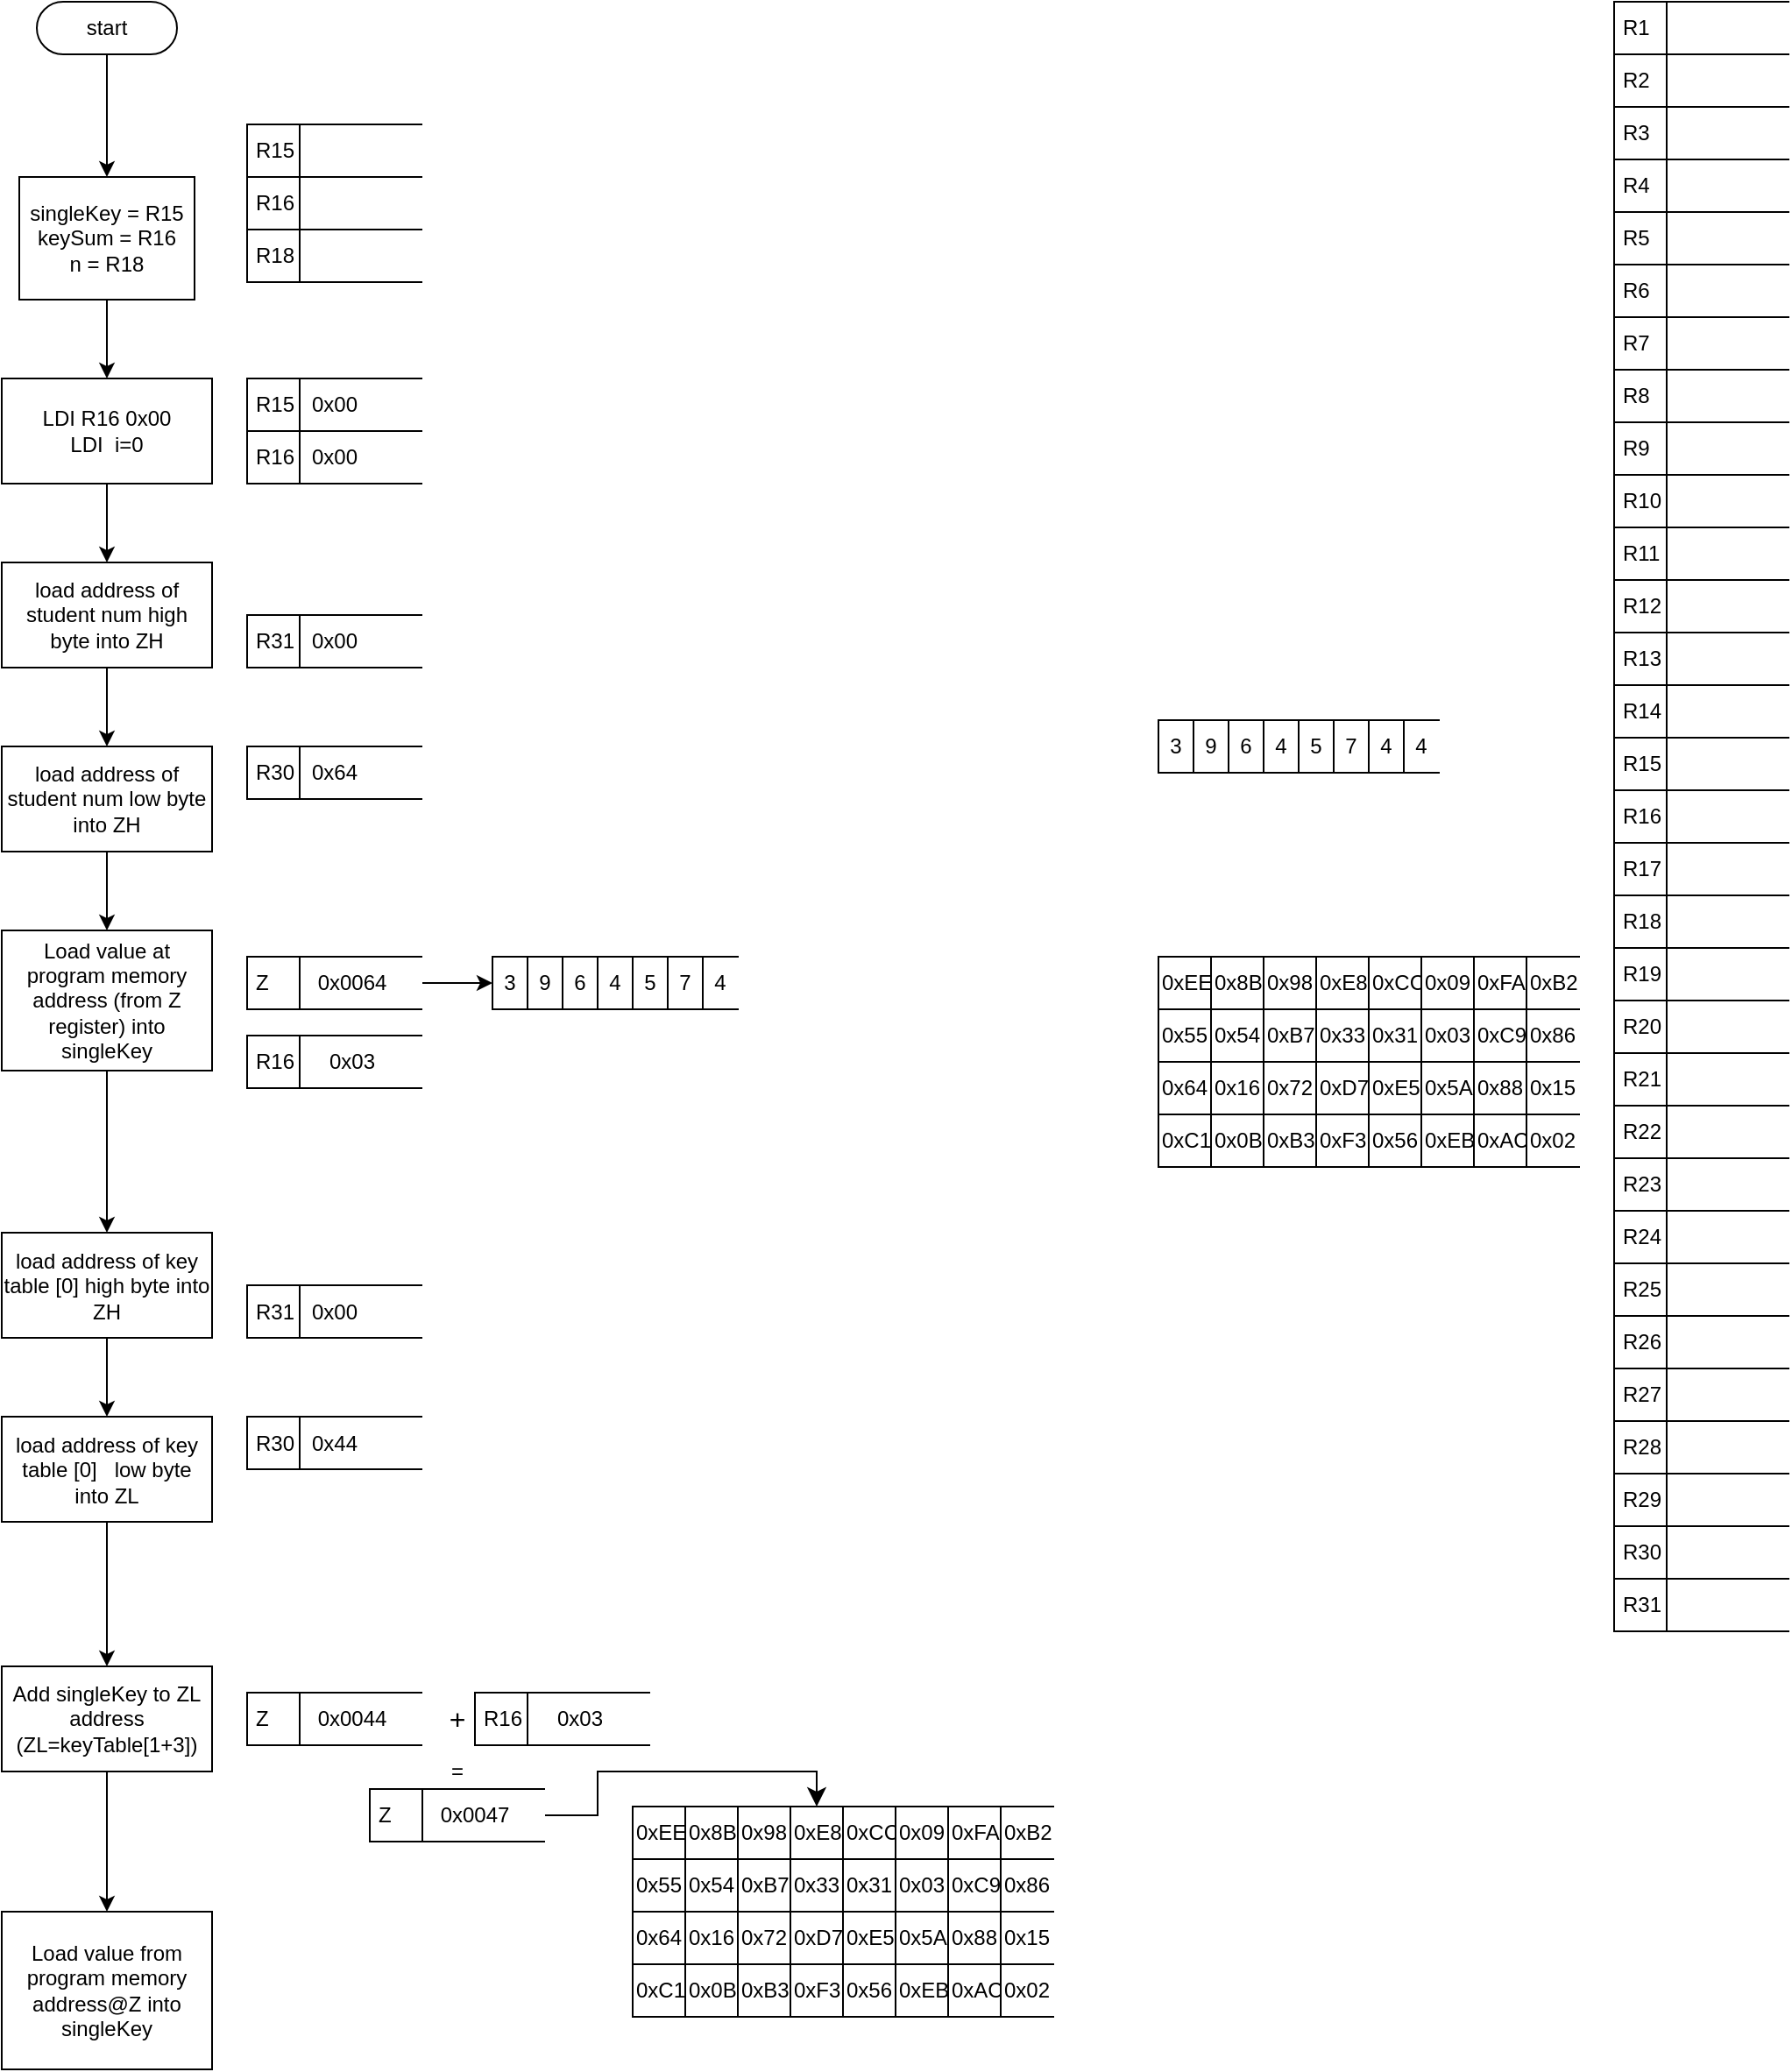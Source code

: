 <mxfile version="24.7.6">
  <diagram id="yPxyJZ8AM_hMuL3Unpa9" name="complex gitflow">
    <mxGraphModel dx="549" dy="811" grid="1" gridSize="10" guides="1" tooltips="1" connect="1" arrows="1" fold="1" page="1" pageScale="1" pageWidth="1100" pageHeight="850" math="0" shadow="0">
      <root>
        <mxCell id="0" />
        <mxCell id="1" parent="0" />
        <mxCell id="ZqO9aC7JYhHN-Veu2SgB-3" style="edgeStyle=orthogonalEdgeStyle;rounded=0;orthogonalLoop=1;jettySize=auto;html=1;entryX=0.5;entryY=0;entryDx=0;entryDy=0;" edge="1" parent="1" source="ZqO9aC7JYhHN-Veu2SgB-1" target="ZqO9aC7JYhHN-Veu2SgB-2">
          <mxGeometry relative="1" as="geometry" />
        </mxCell>
        <mxCell id="ZqO9aC7JYhHN-Veu2SgB-1" value="&lt;div&gt;start&lt;/div&gt;" style="html=1;dashed=0;whiteSpace=wrap;shape=mxgraph.dfd.start" vertex="1" parent="1">
          <mxGeometry x="120" y="40" width="80" height="30" as="geometry" />
        </mxCell>
        <mxCell id="ZqO9aC7JYhHN-Veu2SgB-43" value="" style="edgeStyle=orthogonalEdgeStyle;rounded=0;orthogonalLoop=1;jettySize=auto;html=1;" edge="1" parent="1" source="ZqO9aC7JYhHN-Veu2SgB-2" target="ZqO9aC7JYhHN-Veu2SgB-42">
          <mxGeometry relative="1" as="geometry" />
        </mxCell>
        <mxCell id="ZqO9aC7JYhHN-Veu2SgB-2" value="&lt;div&gt;singleKey = R15&lt;br&gt;&lt;/div&gt;&lt;div&gt;keySum = R16&lt;/div&gt;&lt;div&gt;n = R18&lt;br&gt;&lt;/div&gt;" style="html=1;dashed=0;whiteSpace=wrap;" vertex="1" parent="1">
          <mxGeometry x="110" y="140" width="100" height="70" as="geometry" />
        </mxCell>
        <mxCell id="ZqO9aC7JYhHN-Veu2SgB-4" value="&lt;div&gt;R1&lt;span style=&quot;white-space: pre;&quot;&gt;&#x9;&lt;/span&gt;&lt;/div&gt;" style="html=1;dashed=0;whiteSpace=wrap;shape=mxgraph.dfd.dataStoreID;align=left;spacingLeft=3;points=[[0,0],[0.5,0],[1,0],[0,0.5],[1,0.5],[0,1],[0.5,1],[1,1]];" vertex="1" parent="1">
          <mxGeometry x="1020" y="40" width="100" height="30" as="geometry" />
        </mxCell>
        <mxCell id="ZqO9aC7JYhHN-Veu2SgB-5" value="&lt;div&gt;R2&lt;/div&gt;" style="html=1;dashed=0;whiteSpace=wrap;shape=mxgraph.dfd.dataStoreID;align=left;spacingLeft=3;points=[[0,0],[0.5,0],[1,0],[0,0.5],[1,0.5],[0,1],[0.5,1],[1,1]];" vertex="1" parent="1">
          <mxGeometry x="1020" y="70" width="100" height="30" as="geometry" />
        </mxCell>
        <mxCell id="ZqO9aC7JYhHN-Veu2SgB-6" value="R3" style="html=1;dashed=0;whiteSpace=wrap;shape=mxgraph.dfd.dataStoreID;align=left;spacingLeft=3;points=[[0,0],[0.5,0],[1,0],[0,0.5],[1,0.5],[0,1],[0.5,1],[1,1]];" vertex="1" parent="1">
          <mxGeometry x="1020" y="100" width="100" height="30" as="geometry" />
        </mxCell>
        <mxCell id="ZqO9aC7JYhHN-Veu2SgB-7" value="R4" style="html=1;dashed=0;whiteSpace=wrap;shape=mxgraph.dfd.dataStoreID;align=left;spacingLeft=3;points=[[0,0],[0.5,0],[1,0],[0,0.5],[1,0.5],[0,1],[0.5,1],[1,1]];" vertex="1" parent="1">
          <mxGeometry x="1020" y="130" width="100" height="30" as="geometry" />
        </mxCell>
        <mxCell id="ZqO9aC7JYhHN-Veu2SgB-8" value="R5" style="html=1;dashed=0;whiteSpace=wrap;shape=mxgraph.dfd.dataStoreID;align=left;spacingLeft=3;points=[[0,0],[0.5,0],[1,0],[0,0.5],[1,0.5],[0,1],[0.5,1],[1,1]];" vertex="1" parent="1">
          <mxGeometry x="1020" y="160" width="100" height="30" as="geometry" />
        </mxCell>
        <mxCell id="ZqO9aC7JYhHN-Veu2SgB-9" value="R6" style="html=1;dashed=0;whiteSpace=wrap;shape=mxgraph.dfd.dataStoreID;align=left;spacingLeft=3;points=[[0,0],[0.5,0],[1,0],[0,0.5],[1,0.5],[0,1],[0.5,1],[1,1]];" vertex="1" parent="1">
          <mxGeometry x="1020" y="190" width="100" height="30" as="geometry" />
        </mxCell>
        <mxCell id="ZqO9aC7JYhHN-Veu2SgB-12" value="R7" style="html=1;dashed=0;whiteSpace=wrap;shape=mxgraph.dfd.dataStoreID;align=left;spacingLeft=3;points=[[0,0],[0.5,0],[1,0],[0,0.5],[1,0.5],[0,1],[0.5,1],[1,1]];" vertex="1" parent="1">
          <mxGeometry x="1020" y="220" width="100" height="30" as="geometry" />
        </mxCell>
        <mxCell id="ZqO9aC7JYhHN-Veu2SgB-13" value="R8" style="html=1;dashed=0;whiteSpace=wrap;shape=mxgraph.dfd.dataStoreID;align=left;spacingLeft=3;points=[[0,0],[0.5,0],[1,0],[0,0.5],[1,0.5],[0,1],[0.5,1],[1,1]];" vertex="1" parent="1">
          <mxGeometry x="1020" y="250" width="100" height="30" as="geometry" />
        </mxCell>
        <mxCell id="ZqO9aC7JYhHN-Veu2SgB-14" value="R9" style="html=1;dashed=0;whiteSpace=wrap;shape=mxgraph.dfd.dataStoreID;align=left;spacingLeft=3;points=[[0,0],[0.5,0],[1,0],[0,0.5],[1,0.5],[0,1],[0.5,1],[1,1]];" vertex="1" parent="1">
          <mxGeometry x="1020" y="280" width="100" height="30" as="geometry" />
        </mxCell>
        <mxCell id="ZqO9aC7JYhHN-Veu2SgB-15" value="R10" style="html=1;dashed=0;whiteSpace=wrap;shape=mxgraph.dfd.dataStoreID;align=left;spacingLeft=3;points=[[0,0],[0.5,0],[1,0],[0,0.5],[1,0.5],[0,1],[0.5,1],[1,1]];" vertex="1" parent="1">
          <mxGeometry x="1020" y="310" width="100" height="30" as="geometry" />
        </mxCell>
        <mxCell id="ZqO9aC7JYhHN-Veu2SgB-16" value="R11" style="html=1;dashed=0;whiteSpace=wrap;shape=mxgraph.dfd.dataStoreID;align=left;spacingLeft=3;points=[[0,0],[0.5,0],[1,0],[0,0.5],[1,0.5],[0,1],[0.5,1],[1,1]];" vertex="1" parent="1">
          <mxGeometry x="1020" y="340" width="100" height="30" as="geometry" />
        </mxCell>
        <mxCell id="ZqO9aC7JYhHN-Veu2SgB-17" value="R12" style="html=1;dashed=0;whiteSpace=wrap;shape=mxgraph.dfd.dataStoreID;align=left;spacingLeft=3;points=[[0,0],[0.5,0],[1,0],[0,0.5],[1,0.5],[0,1],[0.5,1],[1,1]];" vertex="1" parent="1">
          <mxGeometry x="1020" y="370" width="100" height="30" as="geometry" />
        </mxCell>
        <mxCell id="ZqO9aC7JYhHN-Veu2SgB-18" value="R13" style="html=1;dashed=0;whiteSpace=wrap;shape=mxgraph.dfd.dataStoreID;align=left;spacingLeft=3;points=[[0,0],[0.5,0],[1,0],[0,0.5],[1,0.5],[0,1],[0.5,1],[1,1]];" vertex="1" parent="1">
          <mxGeometry x="1020" y="400" width="100" height="30" as="geometry" />
        </mxCell>
        <mxCell id="ZqO9aC7JYhHN-Veu2SgB-19" value="R14" style="html=1;dashed=0;whiteSpace=wrap;shape=mxgraph.dfd.dataStoreID;align=left;spacingLeft=3;points=[[0,0],[0.5,0],[1,0],[0,0.5],[1,0.5],[0,1],[0.5,1],[1,1]];" vertex="1" parent="1">
          <mxGeometry x="1020" y="430" width="100" height="30" as="geometry" />
        </mxCell>
        <mxCell id="ZqO9aC7JYhHN-Veu2SgB-20" value="R15" style="html=1;dashed=0;whiteSpace=wrap;shape=mxgraph.dfd.dataStoreID;align=left;spacingLeft=3;points=[[0,0],[0.5,0],[1,0],[0,0.5],[1,0.5],[0,1],[0.5,1],[1,1]];" vertex="1" parent="1">
          <mxGeometry x="1020" y="460" width="100" height="30" as="geometry" />
        </mxCell>
        <mxCell id="ZqO9aC7JYhHN-Veu2SgB-21" value="R16" style="html=1;dashed=0;whiteSpace=wrap;shape=mxgraph.dfd.dataStoreID;align=left;spacingLeft=3;points=[[0,0],[0.5,0],[1,0],[0,0.5],[1,0.5],[0,1],[0.5,1],[1,1]];" vertex="1" parent="1">
          <mxGeometry x="1020" y="490" width="100" height="30" as="geometry" />
        </mxCell>
        <mxCell id="ZqO9aC7JYhHN-Veu2SgB-22" value="R17" style="html=1;dashed=0;whiteSpace=wrap;shape=mxgraph.dfd.dataStoreID;align=left;spacingLeft=3;points=[[0,0],[0.5,0],[1,0],[0,0.5],[1,0.5],[0,1],[0.5,1],[1,1]];" vertex="1" parent="1">
          <mxGeometry x="1020" y="520" width="100" height="30" as="geometry" />
        </mxCell>
        <mxCell id="ZqO9aC7JYhHN-Veu2SgB-23" value="R18" style="html=1;dashed=0;whiteSpace=wrap;shape=mxgraph.dfd.dataStoreID;align=left;spacingLeft=3;points=[[0,0],[0.5,0],[1,0],[0,0.5],[1,0.5],[0,1],[0.5,1],[1,1]];" vertex="1" parent="1">
          <mxGeometry x="1020" y="550" width="100" height="30" as="geometry" />
        </mxCell>
        <mxCell id="ZqO9aC7JYhHN-Veu2SgB-24" value="R19" style="html=1;dashed=0;whiteSpace=wrap;shape=mxgraph.dfd.dataStoreID;align=left;spacingLeft=3;points=[[0,0],[0.5,0],[1,0],[0,0.5],[1,0.5],[0,1],[0.5,1],[1,1]];" vertex="1" parent="1">
          <mxGeometry x="1020" y="580" width="100" height="30" as="geometry" />
        </mxCell>
        <mxCell id="ZqO9aC7JYhHN-Veu2SgB-25" value="R20" style="html=1;dashed=0;whiteSpace=wrap;shape=mxgraph.dfd.dataStoreID;align=left;spacingLeft=3;points=[[0,0],[0.5,0],[1,0],[0,0.5],[1,0.5],[0,1],[0.5,1],[1,1]];" vertex="1" parent="1">
          <mxGeometry x="1020" y="610" width="100" height="30" as="geometry" />
        </mxCell>
        <mxCell id="ZqO9aC7JYhHN-Veu2SgB-26" value="R21" style="html=1;dashed=0;whiteSpace=wrap;shape=mxgraph.dfd.dataStoreID;align=left;spacingLeft=3;points=[[0,0],[0.5,0],[1,0],[0,0.5],[1,0.5],[0,1],[0.5,1],[1,1]];" vertex="1" parent="1">
          <mxGeometry x="1020" y="640" width="100" height="30" as="geometry" />
        </mxCell>
        <mxCell id="ZqO9aC7JYhHN-Veu2SgB-27" value="R22" style="html=1;dashed=0;whiteSpace=wrap;shape=mxgraph.dfd.dataStoreID;align=left;spacingLeft=3;points=[[0,0],[0.5,0],[1,0],[0,0.5],[1,0.5],[0,1],[0.5,1],[1,1]];" vertex="1" parent="1">
          <mxGeometry x="1020" y="670" width="100" height="30" as="geometry" />
        </mxCell>
        <mxCell id="ZqO9aC7JYhHN-Veu2SgB-28" value="R23" style="html=1;dashed=0;whiteSpace=wrap;shape=mxgraph.dfd.dataStoreID;align=left;spacingLeft=3;points=[[0,0],[0.5,0],[1,0],[0,0.5],[1,0.5],[0,1],[0.5,1],[1,1]];" vertex="1" parent="1">
          <mxGeometry x="1020" y="700" width="100" height="30" as="geometry" />
        </mxCell>
        <mxCell id="ZqO9aC7JYhHN-Veu2SgB-29" value="R24" style="html=1;dashed=0;whiteSpace=wrap;shape=mxgraph.dfd.dataStoreID;align=left;spacingLeft=3;points=[[0,0],[0.5,0],[1,0],[0,0.5],[1,0.5],[0,1],[0.5,1],[1,1]];" vertex="1" parent="1">
          <mxGeometry x="1020" y="730" width="100" height="30" as="geometry" />
        </mxCell>
        <mxCell id="ZqO9aC7JYhHN-Veu2SgB-30" value="R25" style="html=1;dashed=0;whiteSpace=wrap;shape=mxgraph.dfd.dataStoreID;align=left;spacingLeft=3;points=[[0,0],[0.5,0],[1,0],[0,0.5],[1,0.5],[0,1],[0.5,1],[1,1]];" vertex="1" parent="1">
          <mxGeometry x="1020" y="760" width="100" height="30" as="geometry" />
        </mxCell>
        <mxCell id="ZqO9aC7JYhHN-Veu2SgB-31" value="R26" style="html=1;dashed=0;whiteSpace=wrap;shape=mxgraph.dfd.dataStoreID;align=left;spacingLeft=3;points=[[0,0],[0.5,0],[1,0],[0,0.5],[1,0.5],[0,1],[0.5,1],[1,1]];" vertex="1" parent="1">
          <mxGeometry x="1020" y="790" width="100" height="30" as="geometry" />
        </mxCell>
        <mxCell id="ZqO9aC7JYhHN-Veu2SgB-32" value="R27" style="html=1;dashed=0;whiteSpace=wrap;shape=mxgraph.dfd.dataStoreID;align=left;spacingLeft=3;points=[[0,0],[0.5,0],[1,0],[0,0.5],[1,0.5],[0,1],[0.5,1],[1,1]];" vertex="1" parent="1">
          <mxGeometry x="1020" y="820" width="100" height="30" as="geometry" />
        </mxCell>
        <mxCell id="ZqO9aC7JYhHN-Veu2SgB-33" value="R28" style="html=1;dashed=0;whiteSpace=wrap;shape=mxgraph.dfd.dataStoreID;align=left;spacingLeft=3;points=[[0,0],[0.5,0],[1,0],[0,0.5],[1,0.5],[0,1],[0.5,1],[1,1]];" vertex="1" parent="1">
          <mxGeometry x="1020" y="850" width="100" height="30" as="geometry" />
        </mxCell>
        <mxCell id="ZqO9aC7JYhHN-Veu2SgB-34" value="R29" style="html=1;dashed=0;whiteSpace=wrap;shape=mxgraph.dfd.dataStoreID;align=left;spacingLeft=3;points=[[0,0],[0.5,0],[1,0],[0,0.5],[1,0.5],[0,1],[0.5,1],[1,1]];" vertex="1" parent="1">
          <mxGeometry x="1020" y="880" width="100" height="30" as="geometry" />
        </mxCell>
        <mxCell id="ZqO9aC7JYhHN-Veu2SgB-35" value="R30" style="html=1;dashed=0;whiteSpace=wrap;shape=mxgraph.dfd.dataStoreID;align=left;spacingLeft=3;points=[[0,0],[0.5,0],[1,0],[0,0.5],[1,0.5],[0,1],[0.5,1],[1,1]];" vertex="1" parent="1">
          <mxGeometry x="1020" y="910" width="100" height="30" as="geometry" />
        </mxCell>
        <mxCell id="ZqO9aC7JYhHN-Veu2SgB-36" value="R31" style="html=1;dashed=0;whiteSpace=wrap;shape=mxgraph.dfd.dataStoreID;align=left;spacingLeft=3;points=[[0,0],[0.5,0],[1,0],[0,0.5],[1,0.5],[0,1],[0.5,1],[1,1]];" vertex="1" parent="1">
          <mxGeometry x="1020" y="940" width="100" height="30" as="geometry" />
        </mxCell>
        <mxCell id="ZqO9aC7JYhHN-Veu2SgB-37" value="R16" style="html=1;dashed=0;whiteSpace=wrap;shape=mxgraph.dfd.dataStoreID;align=left;spacingLeft=3;points=[[0,0],[0.5,0],[1,0],[0,0.5],[1,0.5],[0,1],[0.5,1],[1,1]];" vertex="1" parent="1">
          <mxGeometry x="240" y="140" width="100" height="30" as="geometry" />
        </mxCell>
        <mxCell id="ZqO9aC7JYhHN-Veu2SgB-38" value="R18" style="html=1;dashed=0;whiteSpace=wrap;shape=mxgraph.dfd.dataStoreID;align=left;spacingLeft=3;points=[[0,0],[0.5,0],[1,0],[0,0.5],[1,0.5],[0,1],[0.5,1],[1,1]];" vertex="1" parent="1">
          <mxGeometry x="240" y="170" width="100" height="30" as="geometry" />
        </mxCell>
        <mxCell id="ZqO9aC7JYhHN-Veu2SgB-39" value="R15" style="html=1;dashed=0;whiteSpace=wrap;shape=mxgraph.dfd.dataStoreID;align=left;spacingLeft=3;points=[[0,0],[0.5,0],[1,0],[0,0.5],[1,0.5],[0,1],[0.5,1],[1,1]];" vertex="1" parent="1">
          <mxGeometry x="240" y="110" width="100" height="30" as="geometry" />
        </mxCell>
        <mxCell id="ZqO9aC7JYhHN-Veu2SgB-49" value="" style="edgeStyle=orthogonalEdgeStyle;rounded=0;orthogonalLoop=1;jettySize=auto;html=1;" edge="1" parent="1" source="ZqO9aC7JYhHN-Veu2SgB-42" target="ZqO9aC7JYhHN-Veu2SgB-48">
          <mxGeometry relative="1" as="geometry" />
        </mxCell>
        <mxCell id="ZqO9aC7JYhHN-Veu2SgB-42" value="&lt;div&gt;LDI R16 0x00&lt;/div&gt;&lt;div&gt;LDI&amp;nbsp; i=0&lt;br&gt;&lt;/div&gt;" style="whiteSpace=wrap;html=1;dashed=0;" vertex="1" parent="1">
          <mxGeometry x="100" y="255" width="120" height="60" as="geometry" />
        </mxCell>
        <mxCell id="ZqO9aC7JYhHN-Veu2SgB-44" value="R16" style="html=1;dashed=0;whiteSpace=wrap;shape=mxgraph.dfd.dataStoreID;align=left;spacingLeft=3;points=[[0,0],[0.5,0],[1,0],[0,0.5],[1,0.5],[0,1],[0.5,1],[1,1]];" vertex="1" parent="1">
          <mxGeometry x="240" y="285" width="100" height="30" as="geometry" />
        </mxCell>
        <mxCell id="ZqO9aC7JYhHN-Veu2SgB-45" value="0x00" style="text;html=1;align=center;verticalAlign=middle;whiteSpace=wrap;rounded=0;" vertex="1" parent="1">
          <mxGeometry x="260" y="285" width="60" height="30" as="geometry" />
        </mxCell>
        <mxCell id="ZqO9aC7JYhHN-Veu2SgB-46" value="R15" style="html=1;dashed=0;whiteSpace=wrap;shape=mxgraph.dfd.dataStoreID;align=left;spacingLeft=3;points=[[0,0],[0.5,0],[1,0],[0,0.5],[1,0.5],[0,1],[0.5,1],[1,1]];" vertex="1" parent="1">
          <mxGeometry x="240" y="255" width="100" height="30" as="geometry" />
        </mxCell>
        <mxCell id="ZqO9aC7JYhHN-Veu2SgB-47" value="0x00" style="text;html=1;align=center;verticalAlign=middle;whiteSpace=wrap;rounded=0;" vertex="1" parent="1">
          <mxGeometry x="260" y="255" width="60" height="30" as="geometry" />
        </mxCell>
        <mxCell id="ZqO9aC7JYhHN-Veu2SgB-54" value="" style="edgeStyle=orthogonalEdgeStyle;rounded=0;orthogonalLoop=1;jettySize=auto;html=1;" edge="1" parent="1" source="ZqO9aC7JYhHN-Veu2SgB-48" target="ZqO9aC7JYhHN-Veu2SgB-53">
          <mxGeometry relative="1" as="geometry" />
        </mxCell>
        <mxCell id="ZqO9aC7JYhHN-Veu2SgB-48" value="&lt;div&gt;load address of student num high byte into ZH&lt;/div&gt;" style="whiteSpace=wrap;html=1;dashed=0;" vertex="1" parent="1">
          <mxGeometry x="100" y="360" width="120" height="60" as="geometry" />
        </mxCell>
        <mxCell id="ZqO9aC7JYhHN-Veu2SgB-51" value="R31" style="html=1;dashed=0;whiteSpace=wrap;shape=mxgraph.dfd.dataStoreID;align=left;spacingLeft=3;points=[[0,0],[0.5,0],[1,0],[0,0.5],[1,0.5],[0,1],[0.5,1],[1,1]];" vertex="1" parent="1">
          <mxGeometry x="240" y="390" width="100" height="30" as="geometry" />
        </mxCell>
        <mxCell id="ZqO9aC7JYhHN-Veu2SgB-52" value="0x00" style="text;html=1;align=center;verticalAlign=middle;whiteSpace=wrap;rounded=0;" vertex="1" parent="1">
          <mxGeometry x="260" y="390" width="60" height="30" as="geometry" />
        </mxCell>
        <mxCell id="ZqO9aC7JYhHN-Veu2SgB-59" value="" style="edgeStyle=orthogonalEdgeStyle;rounded=0;orthogonalLoop=1;jettySize=auto;html=1;" edge="1" parent="1" source="ZqO9aC7JYhHN-Veu2SgB-53" target="ZqO9aC7JYhHN-Veu2SgB-58">
          <mxGeometry relative="1" as="geometry" />
        </mxCell>
        <mxCell id="ZqO9aC7JYhHN-Veu2SgB-53" value="&lt;div&gt;load address of student num low byte into ZH&lt;/div&gt;" style="whiteSpace=wrap;html=1;dashed=0;" vertex="1" parent="1">
          <mxGeometry x="100" y="465" width="120" height="60" as="geometry" />
        </mxCell>
        <mxCell id="ZqO9aC7JYhHN-Veu2SgB-55" value="R30" style="html=1;dashed=0;whiteSpace=wrap;shape=mxgraph.dfd.dataStoreID;align=left;spacingLeft=3;points=[[0,0],[0.5,0],[1,0],[0,0.5],[1,0.5],[0,1],[0.5,1],[1,1]];" vertex="1" parent="1">
          <mxGeometry x="240" y="465" width="100" height="30" as="geometry" />
        </mxCell>
        <mxCell id="ZqO9aC7JYhHN-Veu2SgB-57" value="0x64" style="text;html=1;align=center;verticalAlign=middle;whiteSpace=wrap;rounded=0;" vertex="1" parent="1">
          <mxGeometry x="260" y="465" width="60" height="30" as="geometry" />
        </mxCell>
        <mxCell id="ZqO9aC7JYhHN-Veu2SgB-178" value="" style="edgeStyle=orthogonalEdgeStyle;rounded=0;orthogonalLoop=1;jettySize=auto;html=1;entryX=0.5;entryY=0;entryDx=0;entryDy=0;" edge="1" parent="1" source="ZqO9aC7JYhHN-Veu2SgB-58" target="ZqO9aC7JYhHN-Veu2SgB-180">
          <mxGeometry relative="1" as="geometry">
            <mxPoint x="160" y="740" as="targetPoint" />
          </mxGeometry>
        </mxCell>
        <mxCell id="ZqO9aC7JYhHN-Veu2SgB-58" value="Load value at program memory address (from Z register) into singleKey" style="whiteSpace=wrap;html=1;dashed=0;" vertex="1" parent="1">
          <mxGeometry x="100" y="570" width="120" height="80" as="geometry" />
        </mxCell>
        <mxCell id="ZqO9aC7JYhHN-Veu2SgB-60" value="&lt;div align=&quot;center&quot;&gt;Z&lt;br&gt;&lt;/div&gt;" style="html=1;dashed=0;whiteSpace=wrap;shape=mxgraph.dfd.dataStoreID;align=left;spacingLeft=3;points=[[0,0],[0.5,0],[1,0],[0,0.5],[1,0.5],[0,1],[0.5,1],[1,1]];" vertex="1" parent="1">
          <mxGeometry x="240" y="585" width="100" height="30" as="geometry" />
        </mxCell>
        <mxCell id="ZqO9aC7JYhHN-Veu2SgB-61" value="0x0064" style="text;html=1;align=center;verticalAlign=middle;whiteSpace=wrap;rounded=0;" vertex="1" parent="1">
          <mxGeometry x="270" y="585" width="60" height="30" as="geometry" />
        </mxCell>
        <mxCell id="ZqO9aC7JYhHN-Veu2SgB-62" value="R16" style="html=1;dashed=0;whiteSpace=wrap;shape=mxgraph.dfd.dataStoreID;align=left;spacingLeft=3;points=[[0,0],[0.5,0],[1,0],[0,0.5],[1,0.5],[0,1],[0.5,1],[1,1]];" vertex="1" parent="1">
          <mxGeometry x="240" y="630" width="100" height="30" as="geometry" />
        </mxCell>
        <mxCell id="ZqO9aC7JYhHN-Veu2SgB-64" value="3" style="html=1;dashed=0;whiteSpace=wrap;shape=partialRectangle;right=0;" vertex="1" parent="1">
          <mxGeometry x="380" y="585" width="20" height="30" as="geometry" />
        </mxCell>
        <mxCell id="ZqO9aC7JYhHN-Veu2SgB-65" value="" style="endArrow=classic;html=1;rounded=0;entryX=0;entryY=0.5;entryDx=0;entryDy=0;" edge="1" parent="1" target="ZqO9aC7JYhHN-Veu2SgB-64">
          <mxGeometry width="50" height="50" relative="1" as="geometry">
            <mxPoint x="340" y="600" as="sourcePoint" />
            <mxPoint x="390" y="550" as="targetPoint" />
          </mxGeometry>
        </mxCell>
        <mxCell id="ZqO9aC7JYhHN-Veu2SgB-66" value="9" style="html=1;dashed=0;whiteSpace=wrap;shape=partialRectangle;right=0;" vertex="1" parent="1">
          <mxGeometry x="400" y="585" width="20" height="30" as="geometry" />
        </mxCell>
        <mxCell id="ZqO9aC7JYhHN-Veu2SgB-69" value="6" style="html=1;dashed=0;whiteSpace=wrap;shape=partialRectangle;right=0;" vertex="1" parent="1">
          <mxGeometry x="420" y="585" width="20" height="30" as="geometry" />
        </mxCell>
        <mxCell id="ZqO9aC7JYhHN-Veu2SgB-70" value="4" style="html=1;dashed=0;whiteSpace=wrap;shape=partialRectangle;right=0;" vertex="1" parent="1">
          <mxGeometry x="440" y="585" width="20" height="30" as="geometry" />
        </mxCell>
        <mxCell id="ZqO9aC7JYhHN-Veu2SgB-71" value="5" style="html=1;dashed=0;whiteSpace=wrap;shape=partialRectangle;right=0;" vertex="1" parent="1">
          <mxGeometry x="460" y="585" width="20" height="30" as="geometry" />
        </mxCell>
        <mxCell id="ZqO9aC7JYhHN-Veu2SgB-72" value="7" style="html=1;dashed=0;whiteSpace=wrap;shape=partialRectangle;right=0;" vertex="1" parent="1">
          <mxGeometry x="480" y="585" width="20" height="30" as="geometry" />
        </mxCell>
        <mxCell id="ZqO9aC7JYhHN-Veu2SgB-73" value="4" style="html=1;dashed=0;whiteSpace=wrap;shape=partialRectangle;right=0;" vertex="1" parent="1">
          <mxGeometry x="500" y="585" width="20" height="30" as="geometry" />
        </mxCell>
        <mxCell id="ZqO9aC7JYhHN-Veu2SgB-112" value="&lt;div align=&quot;left&quot;&gt;0xEE&lt;/div&gt;" style="html=1;dashed=0;whiteSpace=wrap;shape=partialRectangle;right=0;align=left;" vertex="1" parent="1">
          <mxGeometry x="760" y="585" width="30" height="30" as="geometry" />
        </mxCell>
        <mxCell id="ZqO9aC7JYhHN-Veu2SgB-136" value="3" style="html=1;dashed=0;whiteSpace=wrap;shape=partialRectangle;right=0;" vertex="1" parent="1">
          <mxGeometry x="760" y="450" width="20" height="30" as="geometry" />
        </mxCell>
        <mxCell id="ZqO9aC7JYhHN-Veu2SgB-137" value="9" style="html=1;dashed=0;whiteSpace=wrap;shape=partialRectangle;right=0;" vertex="1" parent="1">
          <mxGeometry x="780" y="450" width="20" height="30" as="geometry" />
        </mxCell>
        <mxCell id="ZqO9aC7JYhHN-Veu2SgB-138" value="6" style="html=1;dashed=0;whiteSpace=wrap;shape=partialRectangle;right=0;" vertex="1" parent="1">
          <mxGeometry x="800" y="450" width="20" height="30" as="geometry" />
        </mxCell>
        <mxCell id="ZqO9aC7JYhHN-Veu2SgB-139" value="4" style="html=1;dashed=0;whiteSpace=wrap;shape=partialRectangle;right=0;" vertex="1" parent="1">
          <mxGeometry x="820" y="450" width="20" height="30" as="geometry" />
        </mxCell>
        <mxCell id="ZqO9aC7JYhHN-Veu2SgB-140" value="5" style="html=1;dashed=0;whiteSpace=wrap;shape=partialRectangle;right=0;" vertex="1" parent="1">
          <mxGeometry x="840" y="450" width="20" height="30" as="geometry" />
        </mxCell>
        <mxCell id="ZqO9aC7JYhHN-Veu2SgB-141" value="7" style="html=1;dashed=0;whiteSpace=wrap;shape=partialRectangle;right=0;" vertex="1" parent="1">
          <mxGeometry x="860" y="450" width="20" height="30" as="geometry" />
        </mxCell>
        <mxCell id="ZqO9aC7JYhHN-Veu2SgB-142" value="4" style="html=1;dashed=0;whiteSpace=wrap;shape=partialRectangle;right=0;" vertex="1" parent="1">
          <mxGeometry x="880" y="450" width="20" height="30" as="geometry" />
        </mxCell>
        <mxCell id="ZqO9aC7JYhHN-Veu2SgB-143" value="4" style="html=1;dashed=0;whiteSpace=wrap;shape=partialRectangle;right=0;" vertex="1" parent="1">
          <mxGeometry x="900" y="450" width="20" height="30" as="geometry" />
        </mxCell>
        <mxCell id="ZqO9aC7JYhHN-Veu2SgB-144" value="&lt;div align=&quot;left&quot;&gt;0x8B&lt;/div&gt;" style="html=1;dashed=0;whiteSpace=wrap;shape=partialRectangle;right=0;align=left;" vertex="1" parent="1">
          <mxGeometry x="790" y="585" width="30" height="30" as="geometry" />
        </mxCell>
        <mxCell id="ZqO9aC7JYhHN-Veu2SgB-145" value="&lt;div align=&quot;left&quot;&gt;0x98&lt;/div&gt;" style="html=1;dashed=0;whiteSpace=wrap;shape=partialRectangle;right=0;align=left;" vertex="1" parent="1">
          <mxGeometry x="820" y="585" width="30" height="30" as="geometry" />
        </mxCell>
        <mxCell id="ZqO9aC7JYhHN-Veu2SgB-146" value="&lt;div align=&quot;left&quot;&gt;0xE8&lt;/div&gt;" style="html=1;dashed=0;whiteSpace=wrap;shape=partialRectangle;right=0;align=left;" vertex="1" parent="1">
          <mxGeometry x="850" y="585" width="30" height="30" as="geometry" />
        </mxCell>
        <mxCell id="ZqO9aC7JYhHN-Veu2SgB-147" value="&lt;div align=&quot;left&quot;&gt;0xCC&lt;/div&gt;" style="html=1;dashed=0;whiteSpace=wrap;shape=partialRectangle;right=0;align=left;" vertex="1" parent="1">
          <mxGeometry x="880" y="585" width="30" height="30" as="geometry" />
        </mxCell>
        <mxCell id="ZqO9aC7JYhHN-Veu2SgB-148" value="&lt;div align=&quot;left&quot;&gt;0x09&lt;/div&gt;" style="html=1;dashed=0;whiteSpace=wrap;shape=partialRectangle;right=0;align=left;" vertex="1" parent="1">
          <mxGeometry x="910" y="585" width="30" height="30" as="geometry" />
        </mxCell>
        <mxCell id="ZqO9aC7JYhHN-Veu2SgB-149" value="&lt;div align=&quot;left&quot;&gt;0xFA&lt;/div&gt;" style="html=1;dashed=0;whiteSpace=wrap;shape=partialRectangle;right=0;align=left;" vertex="1" parent="1">
          <mxGeometry x="940" y="585" width="30" height="30" as="geometry" />
        </mxCell>
        <mxCell id="ZqO9aC7JYhHN-Veu2SgB-150" value="&lt;div align=&quot;left&quot;&gt;0xB2&lt;/div&gt;" style="html=1;dashed=0;whiteSpace=wrap;shape=partialRectangle;right=0;align=left;" vertex="1" parent="1">
          <mxGeometry x="970" y="585" width="30" height="30" as="geometry" />
        </mxCell>
        <mxCell id="ZqO9aC7JYhHN-Veu2SgB-151" value="&lt;div align=&quot;left&quot;&gt;0x55&lt;/div&gt;" style="html=1;dashed=0;whiteSpace=wrap;shape=partialRectangle;right=0;align=left;" vertex="1" parent="1">
          <mxGeometry x="760" y="615" width="30" height="30" as="geometry" />
        </mxCell>
        <mxCell id="ZqO9aC7JYhHN-Veu2SgB-152" value="0x54" style="html=1;dashed=0;whiteSpace=wrap;shape=partialRectangle;right=0;align=left;" vertex="1" parent="1">
          <mxGeometry x="790" y="615" width="30" height="30" as="geometry" />
        </mxCell>
        <mxCell id="ZqO9aC7JYhHN-Veu2SgB-153" value="0xB7" style="html=1;dashed=0;whiteSpace=wrap;shape=partialRectangle;right=0;align=left;" vertex="1" parent="1">
          <mxGeometry x="820" y="615" width="30" height="30" as="geometry" />
        </mxCell>
        <mxCell id="ZqO9aC7JYhHN-Veu2SgB-154" value="0x33" style="html=1;dashed=0;whiteSpace=wrap;shape=partialRectangle;right=0;align=left;" vertex="1" parent="1">
          <mxGeometry x="850" y="615" width="30" height="30" as="geometry" />
        </mxCell>
        <mxCell id="ZqO9aC7JYhHN-Veu2SgB-155" value="0x31" style="html=1;dashed=0;whiteSpace=wrap;shape=partialRectangle;right=0;align=left;" vertex="1" parent="1">
          <mxGeometry x="880" y="615" width="30" height="30" as="geometry" />
        </mxCell>
        <mxCell id="ZqO9aC7JYhHN-Veu2SgB-156" value="0x03" style="html=1;dashed=0;whiteSpace=wrap;shape=partialRectangle;right=0;align=left;" vertex="1" parent="1">
          <mxGeometry x="910" y="615" width="30" height="30" as="geometry" />
        </mxCell>
        <mxCell id="ZqO9aC7JYhHN-Veu2SgB-157" value="0xC9" style="html=1;dashed=0;whiteSpace=wrap;shape=partialRectangle;right=0;align=left;" vertex="1" parent="1">
          <mxGeometry x="940" y="615" width="30" height="30" as="geometry" />
        </mxCell>
        <mxCell id="ZqO9aC7JYhHN-Veu2SgB-158" value="0x86" style="html=1;dashed=0;whiteSpace=wrap;shape=partialRectangle;right=0;align=left;" vertex="1" parent="1">
          <mxGeometry x="970" y="615" width="30" height="30" as="geometry" />
        </mxCell>
        <mxCell id="ZqO9aC7JYhHN-Veu2SgB-159" value="0x64" style="html=1;dashed=0;whiteSpace=wrap;shape=partialRectangle;right=0;align=left;" vertex="1" parent="1">
          <mxGeometry x="760" y="645" width="30" height="30" as="geometry" />
        </mxCell>
        <mxCell id="ZqO9aC7JYhHN-Veu2SgB-160" value="0x16" style="html=1;dashed=0;whiteSpace=wrap;shape=partialRectangle;right=0;align=left;" vertex="1" parent="1">
          <mxGeometry x="790" y="645" width="30" height="30" as="geometry" />
        </mxCell>
        <mxCell id="ZqO9aC7JYhHN-Veu2SgB-161" value="0x72" style="html=1;dashed=0;whiteSpace=wrap;shape=partialRectangle;right=0;align=left;" vertex="1" parent="1">
          <mxGeometry x="820" y="645" width="30" height="30" as="geometry" />
        </mxCell>
        <mxCell id="ZqO9aC7JYhHN-Veu2SgB-162" value="0xD7" style="html=1;dashed=0;whiteSpace=wrap;shape=partialRectangle;right=0;align=left;" vertex="1" parent="1">
          <mxGeometry x="850" y="645" width="30" height="30" as="geometry" />
        </mxCell>
        <mxCell id="ZqO9aC7JYhHN-Veu2SgB-163" value="0xE5" style="html=1;dashed=0;whiteSpace=wrap;shape=partialRectangle;right=0;align=left;" vertex="1" parent="1">
          <mxGeometry x="880" y="645" width="30" height="30" as="geometry" />
        </mxCell>
        <mxCell id="ZqO9aC7JYhHN-Veu2SgB-164" value="0x5A" style="html=1;dashed=0;whiteSpace=wrap;shape=partialRectangle;right=0;align=left;" vertex="1" parent="1">
          <mxGeometry x="910" y="645" width="30" height="30" as="geometry" />
        </mxCell>
        <mxCell id="ZqO9aC7JYhHN-Veu2SgB-165" value="0x88" style="html=1;dashed=0;whiteSpace=wrap;shape=partialRectangle;right=0;align=left;" vertex="1" parent="1">
          <mxGeometry x="940" y="645" width="30" height="30" as="geometry" />
        </mxCell>
        <mxCell id="ZqO9aC7JYhHN-Veu2SgB-166" value="0x15" style="html=1;dashed=0;whiteSpace=wrap;shape=partialRectangle;right=0;align=left;" vertex="1" parent="1">
          <mxGeometry x="970" y="645" width="30" height="30" as="geometry" />
        </mxCell>
        <mxCell id="ZqO9aC7JYhHN-Veu2SgB-167" value="0xC1" style="html=1;dashed=0;whiteSpace=wrap;shape=partialRectangle;right=0;align=left;" vertex="1" parent="1">
          <mxGeometry x="760" y="675" width="30" height="30" as="geometry" />
        </mxCell>
        <mxCell id="ZqO9aC7JYhHN-Veu2SgB-168" value="0x0B" style="html=1;dashed=0;whiteSpace=wrap;shape=partialRectangle;right=0;align=left;" vertex="1" parent="1">
          <mxGeometry x="790" y="675" width="30" height="30" as="geometry" />
        </mxCell>
        <mxCell id="ZqO9aC7JYhHN-Veu2SgB-169" value="0xB3" style="html=1;dashed=0;whiteSpace=wrap;shape=partialRectangle;right=0;align=left;" vertex="1" parent="1">
          <mxGeometry x="820" y="675" width="30" height="30" as="geometry" />
        </mxCell>
        <mxCell id="ZqO9aC7JYhHN-Veu2SgB-170" value="0xF3" style="html=1;dashed=0;whiteSpace=wrap;shape=partialRectangle;right=0;align=left;" vertex="1" parent="1">
          <mxGeometry x="850" y="675" width="30" height="30" as="geometry" />
        </mxCell>
        <mxCell id="ZqO9aC7JYhHN-Veu2SgB-171" value="0x56" style="html=1;dashed=0;whiteSpace=wrap;shape=partialRectangle;right=0;align=left;" vertex="1" parent="1">
          <mxGeometry x="880" y="675" width="30" height="30" as="geometry" />
        </mxCell>
        <mxCell id="ZqO9aC7JYhHN-Veu2SgB-172" value="0xEB" style="html=1;dashed=0;whiteSpace=wrap;shape=partialRectangle;right=0;align=left;" vertex="1" parent="1">
          <mxGeometry x="910" y="675" width="30" height="30" as="geometry" />
        </mxCell>
        <mxCell id="ZqO9aC7JYhHN-Veu2SgB-173" value="0xAC" style="html=1;dashed=0;whiteSpace=wrap;shape=partialRectangle;right=0;align=left;" vertex="1" parent="1">
          <mxGeometry x="940" y="675" width="30" height="30" as="geometry" />
        </mxCell>
        <mxCell id="ZqO9aC7JYhHN-Veu2SgB-174" value="0x02" style="html=1;dashed=0;whiteSpace=wrap;shape=partialRectangle;right=0;align=left;" vertex="1" parent="1">
          <mxGeometry x="970" y="675" width="30" height="30" as="geometry" />
        </mxCell>
        <mxCell id="ZqO9aC7JYhHN-Veu2SgB-176" value="0x03" style="text;html=1;align=center;verticalAlign=middle;whiteSpace=wrap;rounded=0;" vertex="1" parent="1">
          <mxGeometry x="270" y="630" width="60" height="30" as="geometry" />
        </mxCell>
        <mxCell id="ZqO9aC7JYhHN-Veu2SgB-179" value="" style="edgeStyle=orthogonalEdgeStyle;rounded=0;orthogonalLoop=1;jettySize=auto;html=1;" edge="1" parent="1" source="ZqO9aC7JYhHN-Veu2SgB-180" target="ZqO9aC7JYhHN-Veu2SgB-183">
          <mxGeometry relative="1" as="geometry" />
        </mxCell>
        <mxCell id="ZqO9aC7JYhHN-Veu2SgB-180" value="&lt;div&gt;load address of key table [0] high byte into ZH&lt;/div&gt;" style="whiteSpace=wrap;html=1;dashed=0;" vertex="1" parent="1">
          <mxGeometry x="100" y="742.5" width="120" height="60" as="geometry" />
        </mxCell>
        <mxCell id="ZqO9aC7JYhHN-Veu2SgB-181" value="R31" style="html=1;dashed=0;whiteSpace=wrap;shape=mxgraph.dfd.dataStoreID;align=left;spacingLeft=3;points=[[0,0],[0.5,0],[1,0],[0,0.5],[1,0.5],[0,1],[0.5,1],[1,1]];" vertex="1" parent="1">
          <mxGeometry x="240" y="772.5" width="100" height="30" as="geometry" />
        </mxCell>
        <mxCell id="ZqO9aC7JYhHN-Veu2SgB-182" value="0x00" style="text;html=1;align=center;verticalAlign=middle;whiteSpace=wrap;rounded=0;" vertex="1" parent="1">
          <mxGeometry x="260" y="772.5" width="60" height="30" as="geometry" />
        </mxCell>
        <mxCell id="ZqO9aC7JYhHN-Veu2SgB-191" style="edgeStyle=orthogonalEdgeStyle;rounded=0;orthogonalLoop=1;jettySize=auto;html=1;entryX=0.5;entryY=0;entryDx=0;entryDy=0;" edge="1" parent="1" source="ZqO9aC7JYhHN-Veu2SgB-183" target="ZqO9aC7JYhHN-Veu2SgB-186">
          <mxGeometry relative="1" as="geometry" />
        </mxCell>
        <mxCell id="ZqO9aC7JYhHN-Veu2SgB-183" value="&lt;div&gt;load address of&amp;nbsp;key table [0] &amp;nbsp; low byte into ZL&lt;/div&gt;" style="whiteSpace=wrap;html=1;dashed=0;" vertex="1" parent="1">
          <mxGeometry x="100" y="847.5" width="120" height="60" as="geometry" />
        </mxCell>
        <mxCell id="ZqO9aC7JYhHN-Veu2SgB-184" value="R30" style="html=1;dashed=0;whiteSpace=wrap;shape=mxgraph.dfd.dataStoreID;align=left;spacingLeft=3;points=[[0,0],[0.5,0],[1,0],[0,0.5],[1,0.5],[0,1],[0.5,1],[1,1]];" vertex="1" parent="1">
          <mxGeometry x="240" y="847.5" width="100" height="30" as="geometry" />
        </mxCell>
        <mxCell id="ZqO9aC7JYhHN-Veu2SgB-185" value="0x44" style="text;html=1;align=center;verticalAlign=middle;whiteSpace=wrap;rounded=0;" vertex="1" parent="1">
          <mxGeometry x="260" y="847.5" width="60" height="30" as="geometry" />
        </mxCell>
        <mxCell id="ZqO9aC7JYhHN-Veu2SgB-197" value="" style="edgeStyle=orthogonalEdgeStyle;rounded=0;orthogonalLoop=1;jettySize=auto;html=1;" edge="1" parent="1" source="ZqO9aC7JYhHN-Veu2SgB-186" target="ZqO9aC7JYhHN-Veu2SgB-196">
          <mxGeometry relative="1" as="geometry" />
        </mxCell>
        <mxCell id="ZqO9aC7JYhHN-Veu2SgB-186" value="Add singleKey to ZL address (ZL=keyTable[1+3])" style="whiteSpace=wrap;html=1;dashed=0;" vertex="1" parent="1">
          <mxGeometry x="100" y="990" width="120" height="60" as="geometry" />
        </mxCell>
        <mxCell id="ZqO9aC7JYhHN-Veu2SgB-187" value="&lt;div align=&quot;center&quot;&gt;Z&lt;br&gt;&lt;/div&gt;" style="html=1;dashed=0;whiteSpace=wrap;shape=mxgraph.dfd.dataStoreID;align=left;spacingLeft=3;points=[[0,0],[0.5,0],[1,0],[0,0.5],[1,0.5],[0,1],[0.5,1],[1,1]];" vertex="1" parent="1">
          <mxGeometry x="240" y="1005" width="100" height="30" as="geometry" />
        </mxCell>
        <mxCell id="ZqO9aC7JYhHN-Veu2SgB-188" value="0x0044" style="text;html=1;align=center;verticalAlign=middle;whiteSpace=wrap;rounded=0;" vertex="1" parent="1">
          <mxGeometry x="270" y="1005" width="60" height="30" as="geometry" />
        </mxCell>
        <mxCell id="ZqO9aC7JYhHN-Veu2SgB-189" value="R16" style="html=1;dashed=0;whiteSpace=wrap;shape=mxgraph.dfd.dataStoreID;align=left;spacingLeft=3;points=[[0,0],[0.5,0],[1,0],[0,0.5],[1,0.5],[0,1],[0.5,1],[1,1]];" vertex="1" parent="1">
          <mxGeometry x="370" y="1005" width="100" height="30" as="geometry" />
        </mxCell>
        <mxCell id="ZqO9aC7JYhHN-Veu2SgB-190" value="0x03" style="text;html=1;align=center;verticalAlign=middle;whiteSpace=wrap;rounded=0;" vertex="1" parent="1">
          <mxGeometry x="400" y="1005" width="60" height="30" as="geometry" />
        </mxCell>
        <mxCell id="ZqO9aC7JYhHN-Veu2SgB-192" value="&lt;font style=&quot;font-size: 16px;&quot;&gt;+&lt;/font&gt;" style="text;html=1;align=center;verticalAlign=middle;whiteSpace=wrap;rounded=0;" vertex="1" parent="1">
          <mxGeometry x="330" y="1005" width="60" height="30" as="geometry" />
        </mxCell>
        <mxCell id="ZqO9aC7JYhHN-Veu2SgB-193" value="&lt;div align=&quot;center&quot;&gt;Z&lt;br&gt;&lt;/div&gt;" style="html=1;dashed=0;whiteSpace=wrap;shape=mxgraph.dfd.dataStoreID;align=left;spacingLeft=3;points=[[0,0],[0.5,0],[1,0],[0,0.5],[1,0.5],[0,1],[0.5,1],[1,1]];" vertex="1" parent="1">
          <mxGeometry x="310" y="1060" width="100" height="30" as="geometry" />
        </mxCell>
        <mxCell id="ZqO9aC7JYhHN-Veu2SgB-194" value="0x0047" style="text;html=1;align=center;verticalAlign=middle;whiteSpace=wrap;rounded=0;" vertex="1" parent="1">
          <mxGeometry x="340" y="1060" width="60" height="30" as="geometry" />
        </mxCell>
        <mxCell id="ZqO9aC7JYhHN-Veu2SgB-195" value="=" style="text;html=1;align=center;verticalAlign=middle;whiteSpace=wrap;rounded=0;" vertex="1" parent="1">
          <mxGeometry x="330" y="1035" width="60" height="30" as="geometry" />
        </mxCell>
        <mxCell id="ZqO9aC7JYhHN-Veu2SgB-196" value="Load value from program memory address@Z into singleKey" style="whiteSpace=wrap;html=1;dashed=0;" vertex="1" parent="1">
          <mxGeometry x="100" y="1130" width="120" height="90" as="geometry" />
        </mxCell>
        <mxCell id="ZqO9aC7JYhHN-Veu2SgB-198" value="&lt;div align=&quot;left&quot;&gt;0xEE&lt;/div&gt;" style="html=1;dashed=0;whiteSpace=wrap;shape=partialRectangle;right=0;align=left;" vertex="1" parent="1">
          <mxGeometry x="460" y="1070" width="30" height="30" as="geometry" />
        </mxCell>
        <mxCell id="ZqO9aC7JYhHN-Veu2SgB-199" value="&lt;div align=&quot;left&quot;&gt;0x8B&lt;/div&gt;" style="html=1;dashed=0;whiteSpace=wrap;shape=partialRectangle;right=0;align=left;" vertex="1" parent="1">
          <mxGeometry x="490" y="1070" width="30" height="30" as="geometry" />
        </mxCell>
        <mxCell id="ZqO9aC7JYhHN-Veu2SgB-200" value="&lt;div align=&quot;left&quot;&gt;0x98&lt;/div&gt;" style="html=1;dashed=0;whiteSpace=wrap;shape=partialRectangle;right=0;align=left;" vertex="1" parent="1">
          <mxGeometry x="520" y="1070" width="30" height="30" as="geometry" />
        </mxCell>
        <mxCell id="ZqO9aC7JYhHN-Veu2SgB-201" value="&lt;div align=&quot;left&quot;&gt;0xE8&lt;/div&gt;" style="html=1;dashed=0;whiteSpace=wrap;shape=partialRectangle;right=0;align=left;" vertex="1" parent="1">
          <mxGeometry x="550" y="1070" width="30" height="30" as="geometry" />
        </mxCell>
        <mxCell id="ZqO9aC7JYhHN-Veu2SgB-202" value="&lt;div align=&quot;left&quot;&gt;0xCC&lt;/div&gt;" style="html=1;dashed=0;whiteSpace=wrap;shape=partialRectangle;right=0;align=left;" vertex="1" parent="1">
          <mxGeometry x="580" y="1070" width="30" height="30" as="geometry" />
        </mxCell>
        <mxCell id="ZqO9aC7JYhHN-Veu2SgB-203" value="&lt;div align=&quot;left&quot;&gt;0x09&lt;/div&gt;" style="html=1;dashed=0;whiteSpace=wrap;shape=partialRectangle;right=0;align=left;" vertex="1" parent="1">
          <mxGeometry x="610" y="1070" width="30" height="30" as="geometry" />
        </mxCell>
        <mxCell id="ZqO9aC7JYhHN-Veu2SgB-204" value="&lt;div align=&quot;left&quot;&gt;0xFA&lt;/div&gt;" style="html=1;dashed=0;whiteSpace=wrap;shape=partialRectangle;right=0;align=left;" vertex="1" parent="1">
          <mxGeometry x="640" y="1070" width="30" height="30" as="geometry" />
        </mxCell>
        <mxCell id="ZqO9aC7JYhHN-Veu2SgB-205" value="&lt;div align=&quot;left&quot;&gt;0xB2&lt;/div&gt;" style="html=1;dashed=0;whiteSpace=wrap;shape=partialRectangle;right=0;align=left;" vertex="1" parent="1">
          <mxGeometry x="670" y="1070" width="30" height="30" as="geometry" />
        </mxCell>
        <mxCell id="ZqO9aC7JYhHN-Veu2SgB-206" value="&lt;div align=&quot;left&quot;&gt;0x55&lt;/div&gt;" style="html=1;dashed=0;whiteSpace=wrap;shape=partialRectangle;right=0;align=left;" vertex="1" parent="1">
          <mxGeometry x="460" y="1100" width="30" height="30" as="geometry" />
        </mxCell>
        <mxCell id="ZqO9aC7JYhHN-Veu2SgB-207" value="0x54" style="html=1;dashed=0;whiteSpace=wrap;shape=partialRectangle;right=0;align=left;" vertex="1" parent="1">
          <mxGeometry x="490" y="1100" width="30" height="30" as="geometry" />
        </mxCell>
        <mxCell id="ZqO9aC7JYhHN-Veu2SgB-208" value="0xB7" style="html=1;dashed=0;whiteSpace=wrap;shape=partialRectangle;right=0;align=left;" vertex="1" parent="1">
          <mxGeometry x="520" y="1100" width="30" height="30" as="geometry" />
        </mxCell>
        <mxCell id="ZqO9aC7JYhHN-Veu2SgB-209" value="0x33" style="html=1;dashed=0;whiteSpace=wrap;shape=partialRectangle;right=0;align=left;" vertex="1" parent="1">
          <mxGeometry x="550" y="1100" width="30" height="30" as="geometry" />
        </mxCell>
        <mxCell id="ZqO9aC7JYhHN-Veu2SgB-210" value="0x31" style="html=1;dashed=0;whiteSpace=wrap;shape=partialRectangle;right=0;align=left;" vertex="1" parent="1">
          <mxGeometry x="580" y="1100" width="30" height="30" as="geometry" />
        </mxCell>
        <mxCell id="ZqO9aC7JYhHN-Veu2SgB-211" value="0x03" style="html=1;dashed=0;whiteSpace=wrap;shape=partialRectangle;right=0;align=left;" vertex="1" parent="1">
          <mxGeometry x="610" y="1100" width="30" height="30" as="geometry" />
        </mxCell>
        <mxCell id="ZqO9aC7JYhHN-Veu2SgB-212" value="0xC9" style="html=1;dashed=0;whiteSpace=wrap;shape=partialRectangle;right=0;align=left;" vertex="1" parent="1">
          <mxGeometry x="640" y="1100" width="30" height="30" as="geometry" />
        </mxCell>
        <mxCell id="ZqO9aC7JYhHN-Veu2SgB-213" value="0x86" style="html=1;dashed=0;whiteSpace=wrap;shape=partialRectangle;right=0;align=left;" vertex="1" parent="1">
          <mxGeometry x="670" y="1100" width="30" height="30" as="geometry" />
        </mxCell>
        <mxCell id="ZqO9aC7JYhHN-Veu2SgB-214" value="0x64" style="html=1;dashed=0;whiteSpace=wrap;shape=partialRectangle;right=0;align=left;" vertex="1" parent="1">
          <mxGeometry x="460" y="1130" width="30" height="30" as="geometry" />
        </mxCell>
        <mxCell id="ZqO9aC7JYhHN-Veu2SgB-215" value="0x16" style="html=1;dashed=0;whiteSpace=wrap;shape=partialRectangle;right=0;align=left;" vertex="1" parent="1">
          <mxGeometry x="490" y="1130" width="30" height="30" as="geometry" />
        </mxCell>
        <mxCell id="ZqO9aC7JYhHN-Veu2SgB-216" value="0x72" style="html=1;dashed=0;whiteSpace=wrap;shape=partialRectangle;right=0;align=left;" vertex="1" parent="1">
          <mxGeometry x="520" y="1130" width="30" height="30" as="geometry" />
        </mxCell>
        <mxCell id="ZqO9aC7JYhHN-Veu2SgB-217" value="0xD7" style="html=1;dashed=0;whiteSpace=wrap;shape=partialRectangle;right=0;align=left;" vertex="1" parent="1">
          <mxGeometry x="550" y="1130" width="30" height="30" as="geometry" />
        </mxCell>
        <mxCell id="ZqO9aC7JYhHN-Veu2SgB-218" value="0xE5" style="html=1;dashed=0;whiteSpace=wrap;shape=partialRectangle;right=0;align=left;" vertex="1" parent="1">
          <mxGeometry x="580" y="1130" width="30" height="30" as="geometry" />
        </mxCell>
        <mxCell id="ZqO9aC7JYhHN-Veu2SgB-219" value="0x5A" style="html=1;dashed=0;whiteSpace=wrap;shape=partialRectangle;right=0;align=left;" vertex="1" parent="1">
          <mxGeometry x="610" y="1130" width="30" height="30" as="geometry" />
        </mxCell>
        <mxCell id="ZqO9aC7JYhHN-Veu2SgB-220" value="0x88" style="html=1;dashed=0;whiteSpace=wrap;shape=partialRectangle;right=0;align=left;" vertex="1" parent="1">
          <mxGeometry x="640" y="1130" width="30" height="30" as="geometry" />
        </mxCell>
        <mxCell id="ZqO9aC7JYhHN-Veu2SgB-221" value="0x15" style="html=1;dashed=0;whiteSpace=wrap;shape=partialRectangle;right=0;align=left;" vertex="1" parent="1">
          <mxGeometry x="670" y="1130" width="30" height="30" as="geometry" />
        </mxCell>
        <mxCell id="ZqO9aC7JYhHN-Veu2SgB-222" value="0xC1" style="html=1;dashed=0;whiteSpace=wrap;shape=partialRectangle;right=0;align=left;" vertex="1" parent="1">
          <mxGeometry x="460" y="1160" width="30" height="30" as="geometry" />
        </mxCell>
        <mxCell id="ZqO9aC7JYhHN-Veu2SgB-223" value="0x0B" style="html=1;dashed=0;whiteSpace=wrap;shape=partialRectangle;right=0;align=left;" vertex="1" parent="1">
          <mxGeometry x="490" y="1160" width="30" height="30" as="geometry" />
        </mxCell>
        <mxCell id="ZqO9aC7JYhHN-Veu2SgB-224" value="0xB3" style="html=1;dashed=0;whiteSpace=wrap;shape=partialRectangle;right=0;align=left;" vertex="1" parent="1">
          <mxGeometry x="520" y="1160" width="30" height="30" as="geometry" />
        </mxCell>
        <mxCell id="ZqO9aC7JYhHN-Veu2SgB-225" value="0xF3" style="html=1;dashed=0;whiteSpace=wrap;shape=partialRectangle;right=0;align=left;" vertex="1" parent="1">
          <mxGeometry x="550" y="1160" width="30" height="30" as="geometry" />
        </mxCell>
        <mxCell id="ZqO9aC7JYhHN-Veu2SgB-226" value="0x56" style="html=1;dashed=0;whiteSpace=wrap;shape=partialRectangle;right=0;align=left;" vertex="1" parent="1">
          <mxGeometry x="580" y="1160" width="30" height="30" as="geometry" />
        </mxCell>
        <mxCell id="ZqO9aC7JYhHN-Veu2SgB-227" value="0xEB" style="html=1;dashed=0;whiteSpace=wrap;shape=partialRectangle;right=0;align=left;" vertex="1" parent="1">
          <mxGeometry x="610" y="1160" width="30" height="30" as="geometry" />
        </mxCell>
        <mxCell id="ZqO9aC7JYhHN-Veu2SgB-228" value="0xAC" style="html=1;dashed=0;whiteSpace=wrap;shape=partialRectangle;right=0;align=left;" vertex="1" parent="1">
          <mxGeometry x="640" y="1160" width="30" height="30" as="geometry" />
        </mxCell>
        <mxCell id="ZqO9aC7JYhHN-Veu2SgB-229" value="0x02" style="html=1;dashed=0;whiteSpace=wrap;shape=partialRectangle;right=0;align=left;" vertex="1" parent="1">
          <mxGeometry x="670" y="1160" width="30" height="30" as="geometry" />
        </mxCell>
        <mxCell id="ZqO9aC7JYhHN-Veu2SgB-231" value="" style="elbow=horizontal;endArrow=classic;html=1;rounded=0;endSize=8;startSize=8;entryX=0.5;entryY=0;entryDx=0;entryDy=0;exitX=1;exitY=0.5;exitDx=0;exitDy=0;" edge="1" parent="1" source="ZqO9aC7JYhHN-Veu2SgB-193" target="ZqO9aC7JYhHN-Veu2SgB-201">
          <mxGeometry width="50" height="50" relative="1" as="geometry">
            <mxPoint x="410" y="1060" as="sourcePoint" />
            <mxPoint x="535" y="1050" as="targetPoint" />
            <Array as="points">
              <mxPoint x="440" y="1075" />
              <mxPoint x="440" y="1050" />
              <mxPoint x="565" y="1050" />
            </Array>
          </mxGeometry>
        </mxCell>
      </root>
    </mxGraphModel>
  </diagram>
</mxfile>
